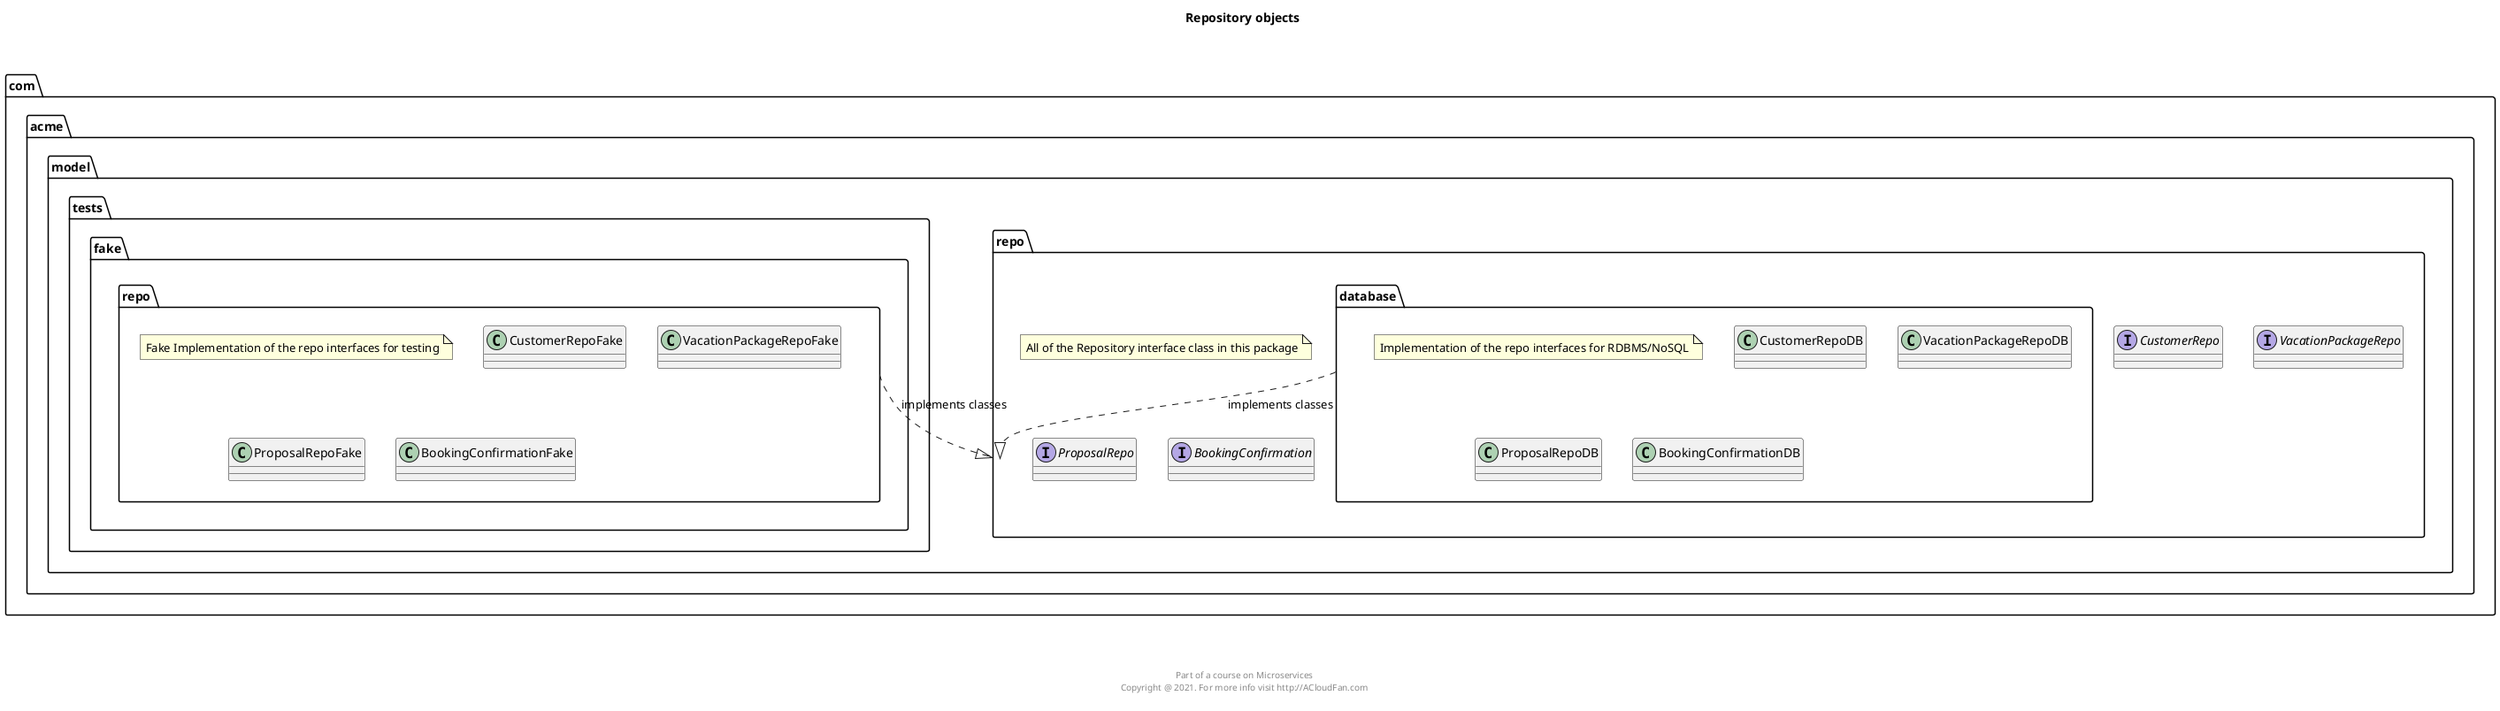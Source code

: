 @startuml


package com.acme.model.repo {
    note "All of the Repository interface class in this package" as N1
    interface CustomerRepo{
    }
    interface VacationPackageRepo{
    }
    interface ProposalRepo{
    }
    interface BookingConfirmation{
    }
}

package com.acme.model.tests.fake.repo{
    note "Fake Implementation of the repo interfaces for testing" as N3
    class CustomerRepoFake{
    }
    class VacationPackageRepoFake{
    }
    class ProposalRepoFake{
    }
    class BookingConfirmationFake{
    }
}
com.acme.model.tests.fake.repo ..|> com.acme.model.repo : implements classes


package com.acme.model.repo.database{
    note "Implementation of the repo interfaces for RDBMS/NoSQL" as N2
    class CustomerRepoDB{
    }
    class VacationPackageRepoDB{
    }
    class ProposalRepoDB{
    }
    class BookingConfirmationDB{
    }
}
com.acme.model.repo.database ..|> com.acme.model.repo : implements classes


'Uncomment the following to see blown up view of the repo related interfaces

'!include customer.interface.puml
'!include vacationpackage.interface.puml
'!include proposal.interface.puml
'!include bookingconfirmation.interface.puml

title Repository objects \n\n
footer \n\n\n\n Part of a course on Microservices \n Copyright @ 2021. For more info visit http://ACloudFan.com \n


@enduml
